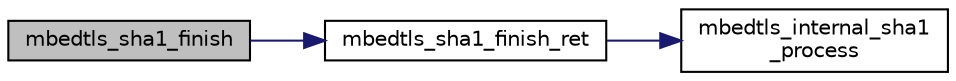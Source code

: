 digraph "mbedtls_sha1_finish"
{
 // LATEX_PDF_SIZE
  edge [fontname="Helvetica",fontsize="10",labelfontname="Helvetica",labelfontsize="10"];
  node [fontname="Helvetica",fontsize="10",shape=record];
  rankdir="LR";
  Node1 [label="mbedtls_sha1_finish",height=0.2,width=0.4,color="black", fillcolor="grey75", style="filled", fontcolor="black",tooltip="This function finishes the SHA-1 operation, and writes the result to the output buffer."];
  Node1 -> Node2 [color="midnightblue",fontsize="10",style="solid",fontname="Helvetica"];
  Node2 [label="mbedtls_sha1_finish_ret",height=0.2,width=0.4,color="black", fillcolor="white", style="filled",URL="$d2/d24/sha1_8c.html#ad5386f33f3a04ca416fe89e0e8d5039d",tooltip="This function finishes the SHA-1 operation, and writes the result to the output buffer."];
  Node2 -> Node3 [color="midnightblue",fontsize="10",style="solid",fontname="Helvetica"];
  Node3 [label="mbedtls_internal_sha1\l_process",height=0.2,width=0.4,color="black", fillcolor="white", style="filled",URL="$d2/d24/sha1_8c.html#a691c38288ec5d507269f95f7eed2c1e0",tooltip="SHA-1 process data block (internal use only)."];
}
